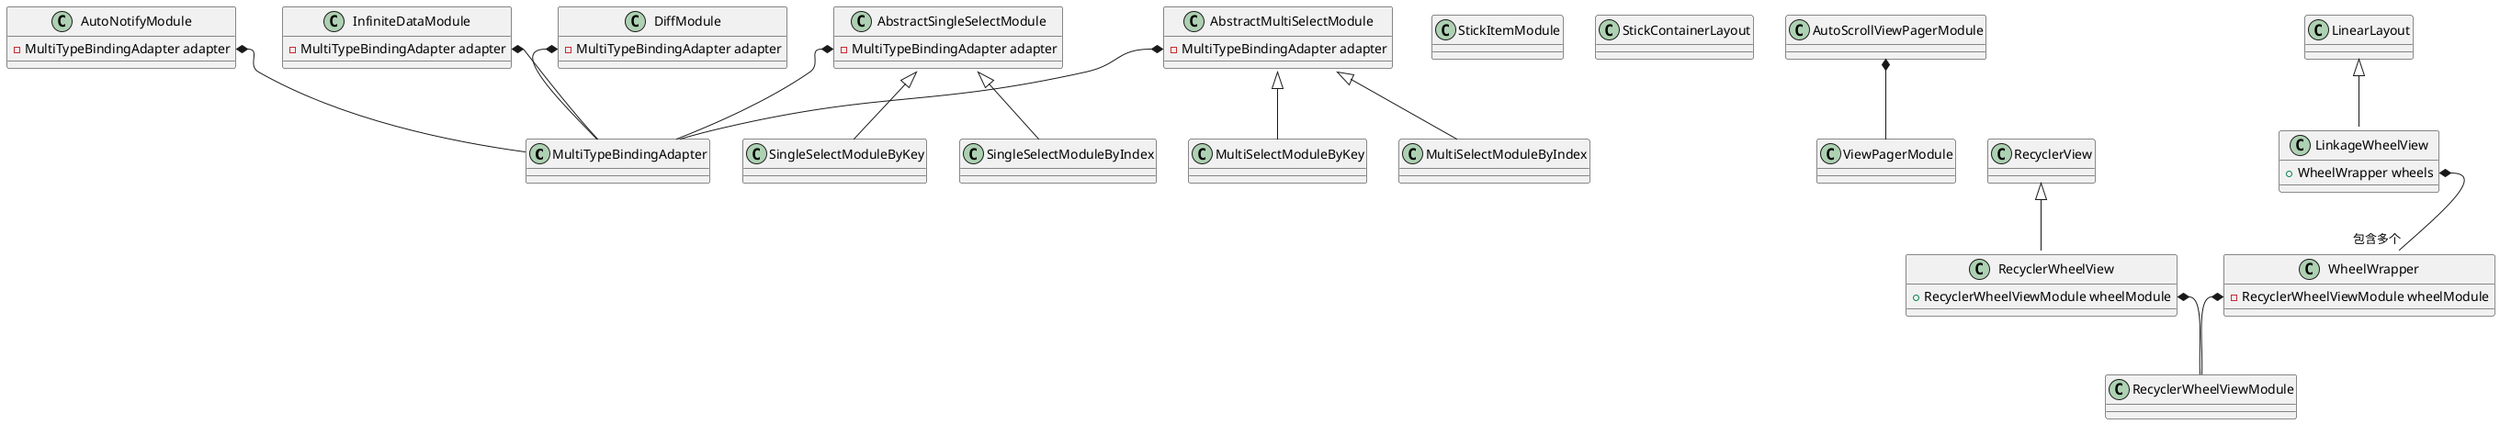 @startuml
'https://plantuml.com/class-diagram
class MultiTypeBindingAdapter

class AutoNotifyModule{
    - MultiTypeBindingAdapter adapter
}
AutoNotifyModule::adapter *-- MultiTypeBindingAdapter

class InfiniteDataModule{
    - MultiTypeBindingAdapter adapter
}
InfiniteDataModule::adapter *-- MultiTypeBindingAdapter

class DiffModule{
    - MultiTypeBindingAdapter adapter
}
DiffModule::adapter *-- MultiTypeBindingAdapter

class AbstractSingleSelectModule{
    - MultiTypeBindingAdapter adapter
}
AbstractSingleSelectModule::adapter *-- MultiTypeBindingAdapter

class SingleSelectModuleByIndex extends AbstractSingleSelectModule
class SingleSelectModuleByKey extends AbstractSingleSelectModule

class AbstractMultiSelectModule{
    - MultiTypeBindingAdapter adapter
}
AbstractMultiSelectModule::adapter *-- MultiTypeBindingAdapter

class MultiSelectModuleByIndex extends AbstractMultiSelectModule
class MultiSelectModuleByKey extends AbstractMultiSelectModule


class StickItemModule

class StickContainerLayout

class ViewPagerModule
AutoScrollViewPagerModule *-- ViewPagerModule

class RecyclerWheelViewModule

class RecyclerWheelView extends RecyclerView{
    + RecyclerWheelViewModule wheelModule
}
RecyclerWheelView::wheelModule *-- RecyclerWheelViewModule

class WheelWrapper{
    - RecyclerWheelViewModule wheelModule
}
class LinkageWheelView extends LinearLayout{
    + WheelWrapper wheels
}
LinkageWheelView::wheels *-- "包含多个" WheelWrapper
WheelWrapper::wheelModule *-- RecyclerWheelViewModule

@enduml